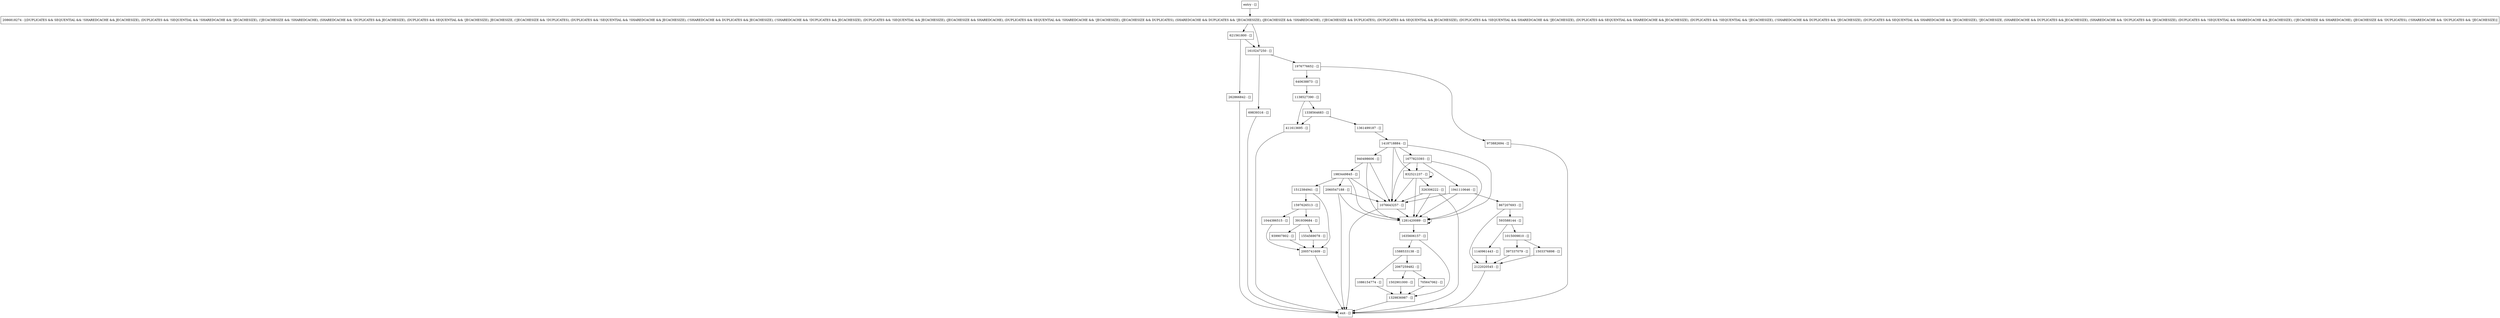 digraph verifyForeignConstraint {
node [shape=record];
1329836987 [label="1329836987 - []"];
621561800 [label="621561800 - []"];
1361499187 [label="1361499187 - []"];
973882694 [label="973882694 - []"];
1677823393 [label="1677823393 - []"];
69839316 [label="69839316 - []"];
397337079 [label="397337079 - []"];
939907802 [label="939907802 - []"];
1281420089 [label="1281420089 - []"];
1941110646 [label="1941110646 - []"];
1597626513 [label="1597626513 - []"];
1015009810 [label="1015009810 - []"];
1338564683 [label="1338564683 - []"];
867207693 [label="867207693 - []"];
411613695 [label="411613695 - []"];
2060547188 [label="2060547188 - []"];
1076643257 [label="1076643257 - []"];
1512384941 [label="1512384941 - []"];
2005741609 [label="2005741609 - []"];
2086818274 [label="2086818274 - [(DUPLICATES && SEQUENTIAL && !SHAREDCACHE && JECACHESIZE), (DUPLICATES && !SEQUENTIAL && !SHAREDCACHE && !JECACHESIZE), (!JECACHESIZE && !SHAREDCACHE), (SHAREDCACHE && !DUPLICATES && JECACHESIZE), (DUPLICATES && SEQUENTIAL && !JECACHESIZE), JECACHESIZE, (!JECACHESIZE && !DUPLICATES), (DUPLICATES && !SEQUENTIAL && !SHAREDCACHE && JECACHESIZE), (!SHAREDCACHE && DUPLICATES && JECACHESIZE), (!SHAREDCACHE && !DUPLICATES && JECACHESIZE), (DUPLICATES && !SEQUENTIAL && JECACHESIZE), (JECACHESIZE && SHAREDCACHE), (DUPLICATES && SEQUENTIAL && !SHAREDCACHE && !JECACHESIZE), (JECACHESIZE && DUPLICATES), (SHAREDCACHE && DUPLICATES && !JECACHESIZE), (JECACHESIZE && !SHAREDCACHE), (!JECACHESIZE && DUPLICATES), (DUPLICATES && SEQUENTIAL && JECACHESIZE), (DUPLICATES && !SEQUENTIAL && SHAREDCACHE && !JECACHESIZE), (DUPLICATES && SEQUENTIAL && SHAREDCACHE && JECACHESIZE), (DUPLICATES && !SEQUENTIAL && !JECACHESIZE), (!SHAREDCACHE && DUPLICATES && !JECACHESIZE), (DUPLICATES && SEQUENTIAL && SHAREDCACHE && !JECACHESIZE), !JECACHESIZE, (SHAREDCACHE && DUPLICATES && JECACHESIZE), (SHAREDCACHE && !DUPLICATES && !JECACHESIZE), (DUPLICATES && !SEQUENTIAL && SHAREDCACHE && JECACHESIZE), (!JECACHESIZE && SHAREDCACHE), (JECACHESIZE && !DUPLICATES), (!SHAREDCACHE && !DUPLICATES && !JECACHESIZE)]"];
262866842 [label="262866842 - []"];
1503376898 [label="1503376898 - []"];
1983449845 [label="1983449845 - []"];
940498606 [label="940498606 - []"];
593588144 [label="593588144 - []"];
326306222 [label="326306222 - []"];
2122020545 [label="2122020545 - []"];
1588533138 [label="1588533138 - []"];
640638873 [label="640638873 - []"];
832521237 [label="832521237 - []"];
2067259482 [label="2067259482 - []"];
entry [label="entry - []"];
exit [label="exit - []"];
1976776652 [label="1976776652 - []"];
1418718884 [label="1418718884 - []"];
1502901000 [label="1502901000 - []"];
1610247250 [label="1610247250 - []"];
1086154774 [label="1086154774 - []"];
1635606157 [label="1635606157 - []"];
1138527390 [label="1138527390 - []"];
391939684 [label="391939684 - []"];
1554569078 [label="1554569078 - []"];
705647062 [label="705647062 - []"];
1044386515 [label="1044386515 - []"];
1140961443 [label="1140961443 - []"];
entry;
exit;
1329836987 -> exit;
621561800 -> 1610247250;
621561800 -> 262866842;
1361499187 -> 1418718884;
973882694 -> exit;
1677823393 -> 1076643257;
1677823393 -> 1281420089;
1677823393 -> 1941110646;
1677823393 -> 832521237;
69839316 -> exit;
397337079 -> 2122020545;
939907802 -> 2005741609;
1281420089 -> 1635606157;
1281420089 -> 1281420089;
1941110646 -> 1076643257;
1941110646 -> 1281420089;
1941110646 -> 867207693;
1597626513 -> 391939684;
1597626513 -> 1044386515;
1015009810 -> 397337079;
1015009810 -> 1503376898;
1338564683 -> 1361499187;
1338564683 -> 411613695;
867207693 -> 593588144;
867207693 -> 2122020545;
411613695 -> exit;
2060547188 -> exit;
2060547188 -> 1076643257;
2060547188 -> 1281420089;
1076643257 -> exit;
1076643257 -> 1281420089;
1512384941 -> 2005741609;
1512384941 -> 1597626513;
2005741609 -> exit;
2086818274 -> 621561800;
2086818274 -> 1610247250;
262866842 -> exit;
1503376898 -> 2122020545;
1983449845 -> 1076643257;
1983449845 -> 1512384941;
1983449845 -> 1281420089;
1983449845 -> 2060547188;
940498606 -> 1076643257;
940498606 -> 1281420089;
940498606 -> 1983449845;
593588144 -> 1015009810;
593588144 -> 1140961443;
326306222 -> exit;
326306222 -> 1076643257;
326306222 -> 1281420089;
2122020545 -> exit;
1588533138 -> 1086154774;
1588533138 -> 2067259482;
640638873 -> 1138527390;
832521237 -> 326306222;
832521237 -> 1076643257;
832521237 -> 1281420089;
832521237 -> 832521237;
2067259482 -> 1502901000;
2067259482 -> 705647062;
entry -> 2086818274;
1976776652 -> 973882694;
1976776652 -> 640638873;
1418718884 -> 940498606;
1418718884 -> 1076643257;
1418718884 -> 1677823393;
1418718884 -> 1281420089;
1418718884 -> 832521237;
1502901000 -> 1329836987;
1610247250 -> 1976776652;
1610247250 -> 69839316;
1086154774 -> 1329836987;
1635606157 -> 1329836987;
1635606157 -> 1588533138;
1138527390 -> 1338564683;
1138527390 -> 411613695;
391939684 -> 939907802;
391939684 -> 1554569078;
1554569078 -> 2005741609;
705647062 -> 1329836987;
1044386515 -> 2005741609;
1140961443 -> 2122020545;
}
